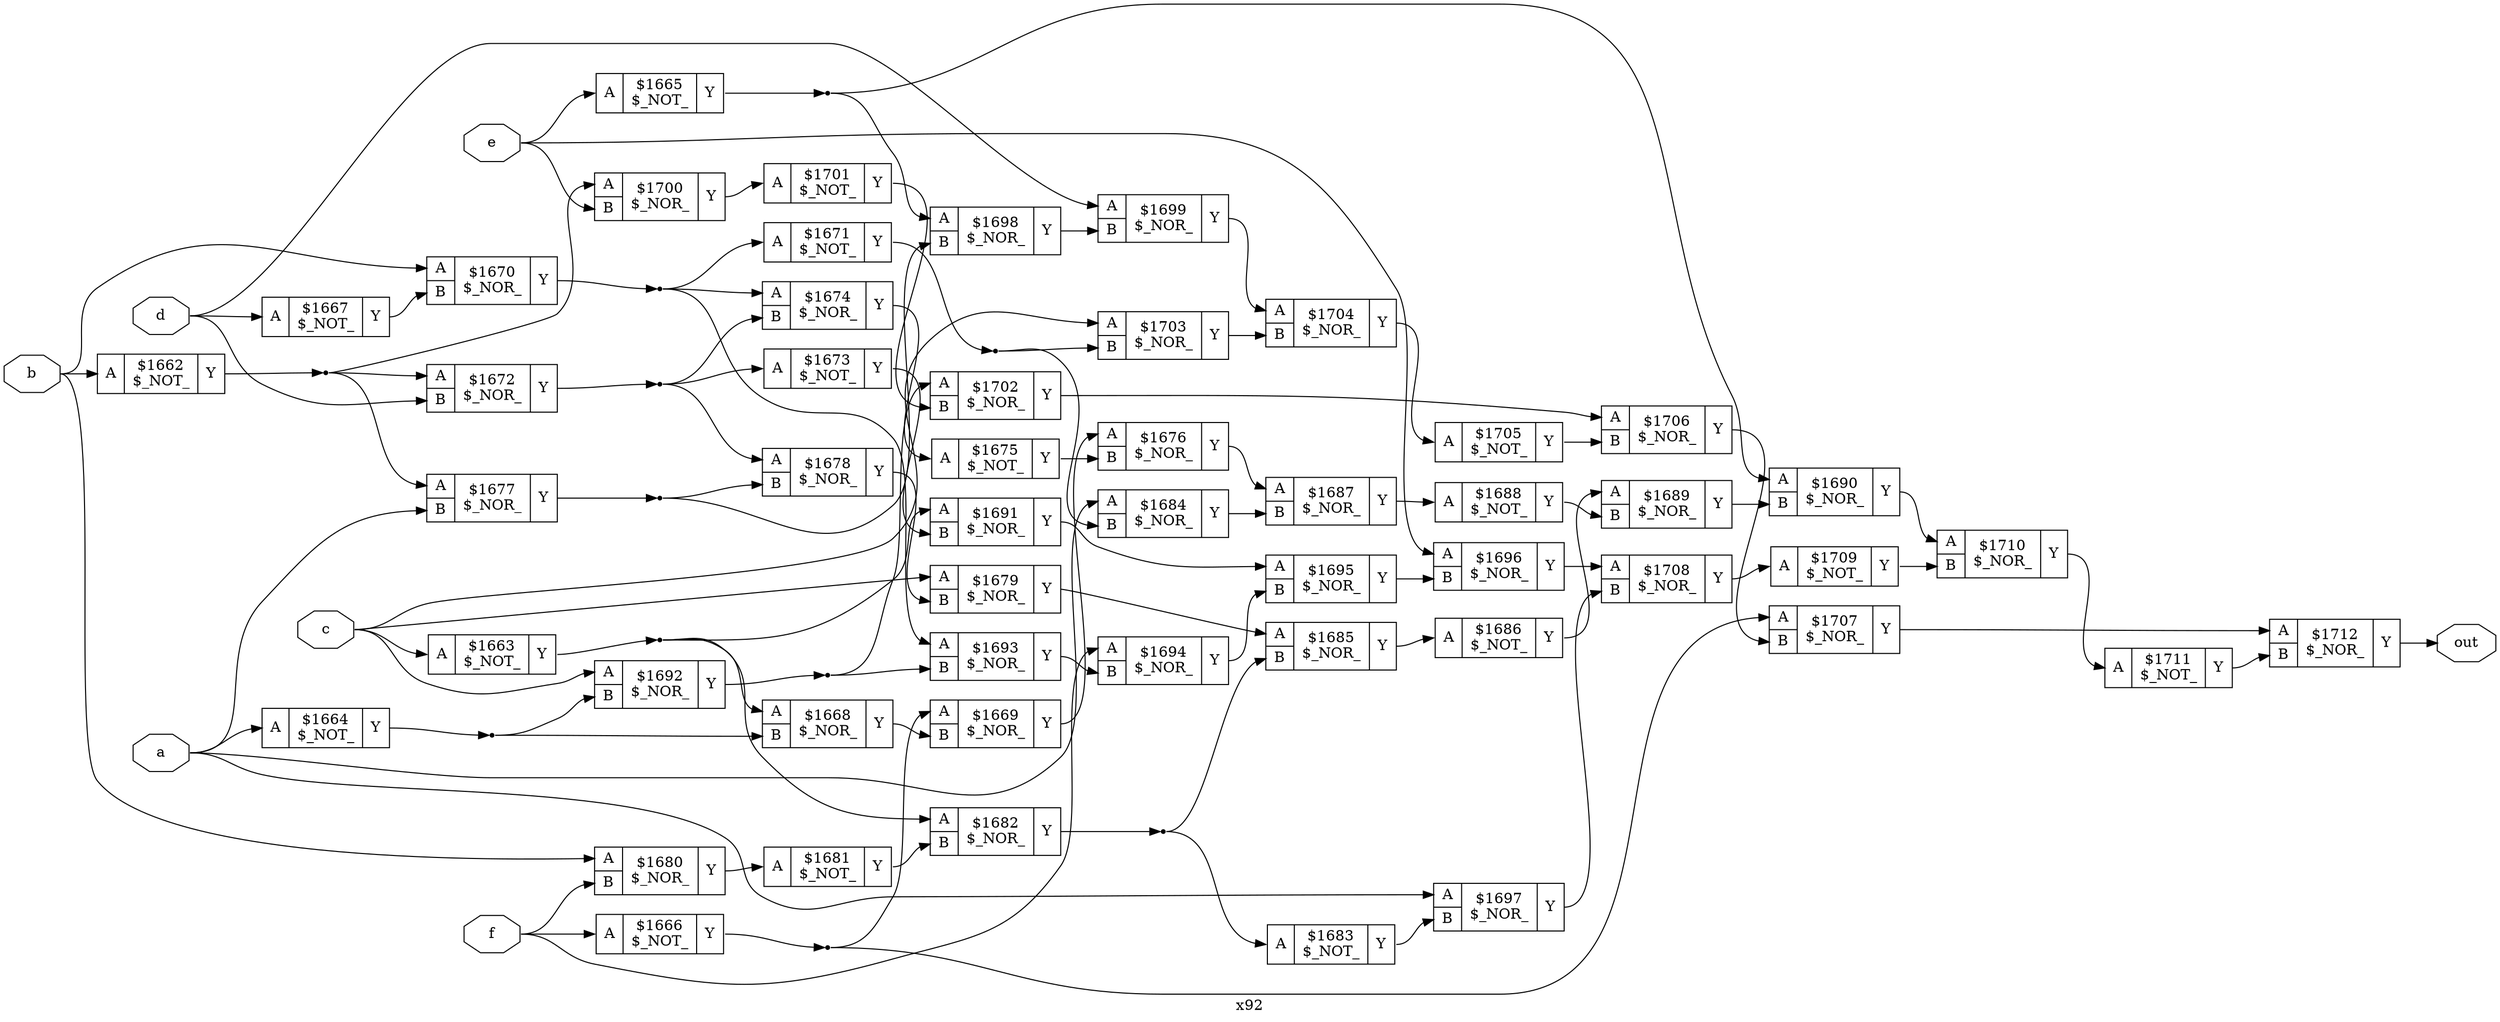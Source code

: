 digraph "x92" {
label="x92";
rankdir="LR";
remincross=true;
n51 [ shape=octagon, label="a", color="black", fontcolor="black" ];
n52 [ shape=octagon, label="b", color="black", fontcolor="black" ];
n53 [ shape=octagon, label="c", color="black", fontcolor="black" ];
n54 [ shape=octagon, label="d", color="black", fontcolor="black" ];
n55 [ shape=octagon, label="e", color="black", fontcolor="black" ];
n56 [ shape=octagon, label="f", color="black", fontcolor="black" ];
n57 [ shape=octagon, label="out", color="black", fontcolor="black" ];
c60 [ shape=record, label="{{<p58> A}|$1662\n$_NOT_|{<p59> Y}}" ];
c61 [ shape=record, label="{{<p58> A}|$1663\n$_NOT_|{<p59> Y}}" ];
c62 [ shape=record, label="{{<p58> A}|$1664\n$_NOT_|{<p59> Y}}" ];
c63 [ shape=record, label="{{<p58> A}|$1665\n$_NOT_|{<p59> Y}}" ];
c64 [ shape=record, label="{{<p58> A}|$1666\n$_NOT_|{<p59> Y}}" ];
c65 [ shape=record, label="{{<p58> A}|$1667\n$_NOT_|{<p59> Y}}" ];
c67 [ shape=record, label="{{<p58> A|<p66> B}|$1668\n$_NOR_|{<p59> Y}}" ];
c68 [ shape=record, label="{{<p58> A|<p66> B}|$1669\n$_NOR_|{<p59> Y}}" ];
c69 [ shape=record, label="{{<p58> A|<p66> B}|$1670\n$_NOR_|{<p59> Y}}" ];
c70 [ shape=record, label="{{<p58> A}|$1671\n$_NOT_|{<p59> Y}}" ];
c71 [ shape=record, label="{{<p58> A|<p66> B}|$1672\n$_NOR_|{<p59> Y}}" ];
c72 [ shape=record, label="{{<p58> A}|$1673\n$_NOT_|{<p59> Y}}" ];
c73 [ shape=record, label="{{<p58> A|<p66> B}|$1674\n$_NOR_|{<p59> Y}}" ];
c74 [ shape=record, label="{{<p58> A}|$1675\n$_NOT_|{<p59> Y}}" ];
c75 [ shape=record, label="{{<p58> A|<p66> B}|$1676\n$_NOR_|{<p59> Y}}" ];
c76 [ shape=record, label="{{<p58> A|<p66> B}|$1677\n$_NOR_|{<p59> Y}}" ];
c77 [ shape=record, label="{{<p58> A|<p66> B}|$1678\n$_NOR_|{<p59> Y}}" ];
c78 [ shape=record, label="{{<p58> A|<p66> B}|$1679\n$_NOR_|{<p59> Y}}" ];
c79 [ shape=record, label="{{<p58> A|<p66> B}|$1680\n$_NOR_|{<p59> Y}}" ];
c80 [ shape=record, label="{{<p58> A}|$1681\n$_NOT_|{<p59> Y}}" ];
c81 [ shape=record, label="{{<p58> A|<p66> B}|$1682\n$_NOR_|{<p59> Y}}" ];
c82 [ shape=record, label="{{<p58> A}|$1683\n$_NOT_|{<p59> Y}}" ];
c83 [ shape=record, label="{{<p58> A|<p66> B}|$1684\n$_NOR_|{<p59> Y}}" ];
c84 [ shape=record, label="{{<p58> A|<p66> B}|$1685\n$_NOR_|{<p59> Y}}" ];
c85 [ shape=record, label="{{<p58> A}|$1686\n$_NOT_|{<p59> Y}}" ];
c86 [ shape=record, label="{{<p58> A|<p66> B}|$1687\n$_NOR_|{<p59> Y}}" ];
c87 [ shape=record, label="{{<p58> A}|$1688\n$_NOT_|{<p59> Y}}" ];
c88 [ shape=record, label="{{<p58> A|<p66> B}|$1689\n$_NOR_|{<p59> Y}}" ];
c89 [ shape=record, label="{{<p58> A|<p66> B}|$1690\n$_NOR_|{<p59> Y}}" ];
c90 [ shape=record, label="{{<p58> A|<p66> B}|$1691\n$_NOR_|{<p59> Y}}" ];
c91 [ shape=record, label="{{<p58> A|<p66> B}|$1692\n$_NOR_|{<p59> Y}}" ];
c92 [ shape=record, label="{{<p58> A|<p66> B}|$1693\n$_NOR_|{<p59> Y}}" ];
c93 [ shape=record, label="{{<p58> A|<p66> B}|$1694\n$_NOR_|{<p59> Y}}" ];
c94 [ shape=record, label="{{<p58> A|<p66> B}|$1695\n$_NOR_|{<p59> Y}}" ];
c95 [ shape=record, label="{{<p58> A|<p66> B}|$1696\n$_NOR_|{<p59> Y}}" ];
c96 [ shape=record, label="{{<p58> A|<p66> B}|$1697\n$_NOR_|{<p59> Y}}" ];
c97 [ shape=record, label="{{<p58> A|<p66> B}|$1698\n$_NOR_|{<p59> Y}}" ];
c98 [ shape=record, label="{{<p58> A|<p66> B}|$1699\n$_NOR_|{<p59> Y}}" ];
c99 [ shape=record, label="{{<p58> A|<p66> B}|$1700\n$_NOR_|{<p59> Y}}" ];
c100 [ shape=record, label="{{<p58> A}|$1701\n$_NOT_|{<p59> Y}}" ];
c101 [ shape=record, label="{{<p58> A|<p66> B}|$1702\n$_NOR_|{<p59> Y}}" ];
c102 [ shape=record, label="{{<p58> A|<p66> B}|$1703\n$_NOR_|{<p59> Y}}" ];
c103 [ shape=record, label="{{<p58> A|<p66> B}|$1704\n$_NOR_|{<p59> Y}}" ];
c104 [ shape=record, label="{{<p58> A}|$1705\n$_NOT_|{<p59> Y}}" ];
c105 [ shape=record, label="{{<p58> A|<p66> B}|$1706\n$_NOR_|{<p59> Y}}" ];
c106 [ shape=record, label="{{<p58> A|<p66> B}|$1707\n$_NOR_|{<p59> Y}}" ];
c107 [ shape=record, label="{{<p58> A|<p66> B}|$1708\n$_NOR_|{<p59> Y}}" ];
c108 [ shape=record, label="{{<p58> A}|$1709\n$_NOT_|{<p59> Y}}" ];
c109 [ shape=record, label="{{<p58> A|<p66> B}|$1710\n$_NOR_|{<p59> Y}}" ];
c110 [ shape=record, label="{{<p58> A}|$1711\n$_NOT_|{<p59> Y}}" ];
c111 [ shape=record, label="{{<p58> A|<p66> B}|$1712\n$_NOR_|{<p59> Y}}" ];
n1 [ shape=point ];
c62:p59:e -> n1:w [color="black", label=""];
n1:e -> c67:p66:w [color="black", label=""];
n1:e -> c91:p66:w [color="black", label=""];
c72:p59:e -> c90:p66:w [color="black", label=""];
c73:p59:e -> c74:p58:w [color="black", label=""];
c74:p59:e -> c75:p66:w [color="black", label=""];
c75:p59:e -> c86:p58:w [color="black", label=""];
n14 [ shape=point ];
c76:p59:e -> n14:w [color="black", label=""];
n14:e -> c77:p66:w [color="black", label=""];
n14:e -> c97:p66:w [color="black", label=""];
c77:p59:e -> c78:p66:w [color="black", label=""];
c78:p59:e -> c84:p58:w [color="black", label=""];
c79:p59:e -> c80:p58:w [color="black", label=""];
c80:p59:e -> c81:p66:w [color="black", label=""];
n19 [ shape=point ];
c81:p59:e -> n19:w [color="black", label=""];
n19:e -> c82:p58:w [color="black", label=""];
n19:e -> c84:p66:w [color="black", label=""];
n2 [ shape=point ];
c63:p59:e -> n2:w [color="black", label=""];
n2:e -> c89:p58:w [color="black", label=""];
n2:e -> c97:p58:w [color="black", label=""];
c82:p59:e -> c96:p66:w [color="black", label=""];
c83:p59:e -> c86:p66:w [color="black", label=""];
c84:p59:e -> c85:p58:w [color="black", label=""];
c85:p59:e -> c88:p58:w [color="black", label=""];
c86:p59:e -> c87:p58:w [color="black", label=""];
c87:p59:e -> c88:p66:w [color="black", label=""];
c88:p59:e -> c89:p66:w [color="black", label=""];
c89:p59:e -> c109:p58:w [color="black", label=""];
c90:p59:e -> c94:p58:w [color="black", label=""];
n29 [ shape=point ];
c91:p59:e -> n29:w [color="black", label=""];
n29:e -> c101:p58:w [color="black", label=""];
n29:e -> c92:p66:w [color="black", label=""];
n3 [ shape=point ];
c64:p59:e -> n3:w [color="black", label=""];
n3:e -> c106:p58:w [color="black", label=""];
n3:e -> c68:p58:w [color="black", label=""];
c92:p59:e -> c93:p66:w [color="black", label=""];
c93:p59:e -> c94:p66:w [color="black", label=""];
c94:p59:e -> c95:p66:w [color="black", label=""];
c95:p59:e -> c107:p58:w [color="black", label=""];
c96:p59:e -> c107:p66:w [color="black", label=""];
c97:p59:e -> c98:p66:w [color="black", label=""];
c98:p59:e -> c103:p58:w [color="black", label=""];
c99:p59:e -> c100:p58:w [color="black", label=""];
c100:p59:e -> c101:p66:w [color="black", label=""];
c101:p59:e -> c105:p58:w [color="black", label=""];
c65:p59:e -> c69:p66:w [color="black", label=""];
c102:p59:e -> c103:p66:w [color="black", label=""];
c103:p59:e -> c104:p58:w [color="black", label=""];
c104:p59:e -> c105:p66:w [color="black", label=""];
c105:p59:e -> c106:p66:w [color="black", label=""];
c106:p59:e -> c111:p58:w [color="black", label=""];
c107:p59:e -> c108:p58:w [color="black", label=""];
c108:p59:e -> c109:p66:w [color="black", label=""];
c109:p59:e -> c110:p58:w [color="black", label=""];
c110:p59:e -> c111:p66:w [color="black", label=""];
n49 [ shape=point ];
c60:p59:e -> n49:w [color="black", label=""];
n49:e -> c71:p58:w [color="black", label=""];
n49:e -> c76:p58:w [color="black", label=""];
n49:e -> c99:p58:w [color="black", label=""];
c67:p59:e -> c68:p66:w [color="black", label=""];
n50 [ shape=point ];
c61:p59:e -> n50:w [color="black", label=""];
n50:e -> c67:p58:w [color="black", label=""];
n50:e -> c81:p58:w [color="black", label=""];
n50:e -> c90:p58:w [color="black", label=""];
n51:e -> c62:p58:w [color="black", label=""];
n51:e -> c76:p66:w [color="black", label=""];
n51:e -> c83:p58:w [color="black", label=""];
n51:e -> c96:p58:w [color="black", label=""];
n52:e -> c60:p58:w [color="black", label=""];
n52:e -> c69:p58:w [color="black", label=""];
n52:e -> c79:p58:w [color="black", label=""];
n53:e -> c102:p58:w [color="black", label=""];
n53:e -> c61:p58:w [color="black", label=""];
n53:e -> c78:p58:w [color="black", label=""];
n53:e -> c91:p58:w [color="black", label=""];
n54:e -> c65:p58:w [color="black", label=""];
n54:e -> c71:p66:w [color="black", label=""];
n54:e -> c98:p58:w [color="black", label=""];
n55:e -> c63:p58:w [color="black", label=""];
n55:e -> c95:p58:w [color="black", label=""];
n55:e -> c99:p66:w [color="black", label=""];
n56:e -> c64:p58:w [color="black", label=""];
n56:e -> c79:p66:w [color="black", label=""];
n56:e -> c93:p58:w [color="black", label=""];
c111:p59:e -> n57:w [color="black", label=""];
c68:p59:e -> c75:p58:w [color="black", label=""];
n7 [ shape=point ];
c69:p59:e -> n7:w [color="black", label=""];
n7:e -> c70:p58:w [color="black", label=""];
n7:e -> c73:p58:w [color="black", label=""];
n7:e -> c92:p58:w [color="black", label=""];
n8 [ shape=point ];
c70:p59:e -> n8:w [color="black", label=""];
n8:e -> c102:p66:w [color="black", label=""];
n8:e -> c83:p66:w [color="black", label=""];
n9 [ shape=point ];
c71:p59:e -> n9:w [color="black", label=""];
n9:e -> c72:p58:w [color="black", label=""];
n9:e -> c73:p66:w [color="black", label=""];
n9:e -> c77:p58:w [color="black", label=""];
}
